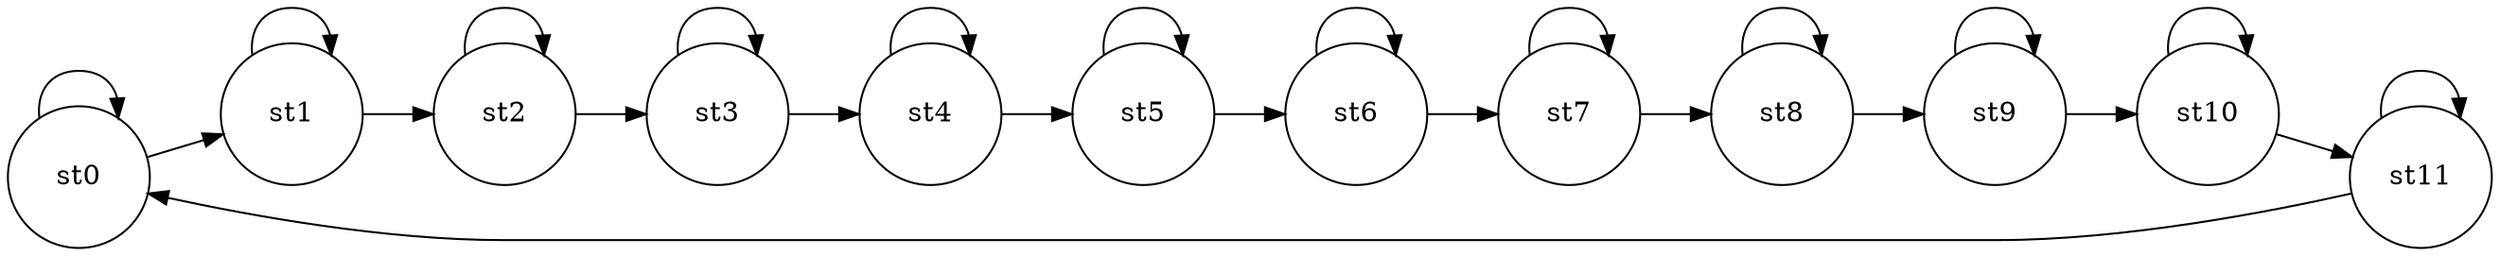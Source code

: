 #Total states is 0, including 0 states and 0 newstates
#Total transisions is 0, including 0 transistions and 0 new transitions
digraph finite_state_machine {
	rankdir=LR;
	size="20,20";
	resolution="300";
	overlap=false;

	node [shape = circle, fixedsize=true, width = 1, color = red, style = filled];

	node [shape = circle, color = black, style = unfilled];
	st0;
 	st1;
 	st10;
 	st11;
 	st2;
 	st3;
 	st4;
 	st5;
 	st6;
 	st7;
 	st8;
 	st9;
 	st0 -> st0;
	st0 -> st1;
	st1 -> st1;
	st1 -> st2;
	st10 -> st10;
	st10 -> st11;
	st11 -> st0;
	st11 -> st11;
	st2 -> st2;
	st2 -> st3;
	st3 -> st3;
	st3 -> st4;
	st4 -> st4;
	st4 -> st5;
	st5 -> st5;
	st5 -> st6;
	st6 -> st6;
	st6 -> st7;
	st7 -> st7;
	st7 -> st8;
	st8 -> st8;
	st8 -> st9;
	st9 -> st10;
	st9 -> st9;
}
